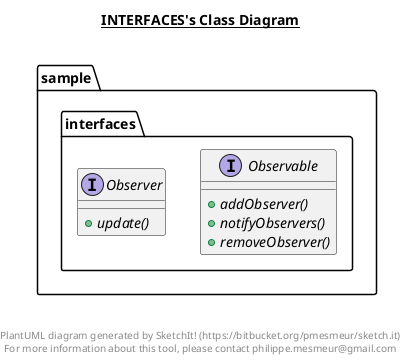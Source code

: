 @startuml

title __INTERFACES's Class Diagram__\n

  namespace sample.interfaces {
    interface sample.interfaces.Observable {
        {abstract} + addObserver()
        {abstract} + notifyObservers()
        {abstract} + removeObserver()
    }
  }
  

  namespace sample.interfaces {
    interface sample.interfaces.Observer {
        {abstract} + update()
    }
  }
  



right footer


PlantUML diagram generated by SketchIt! (https://bitbucket.org/pmesmeur/sketch.it)
For more information about this tool, please contact philippe.mesmeur@gmail.com
endfooter

@enduml
